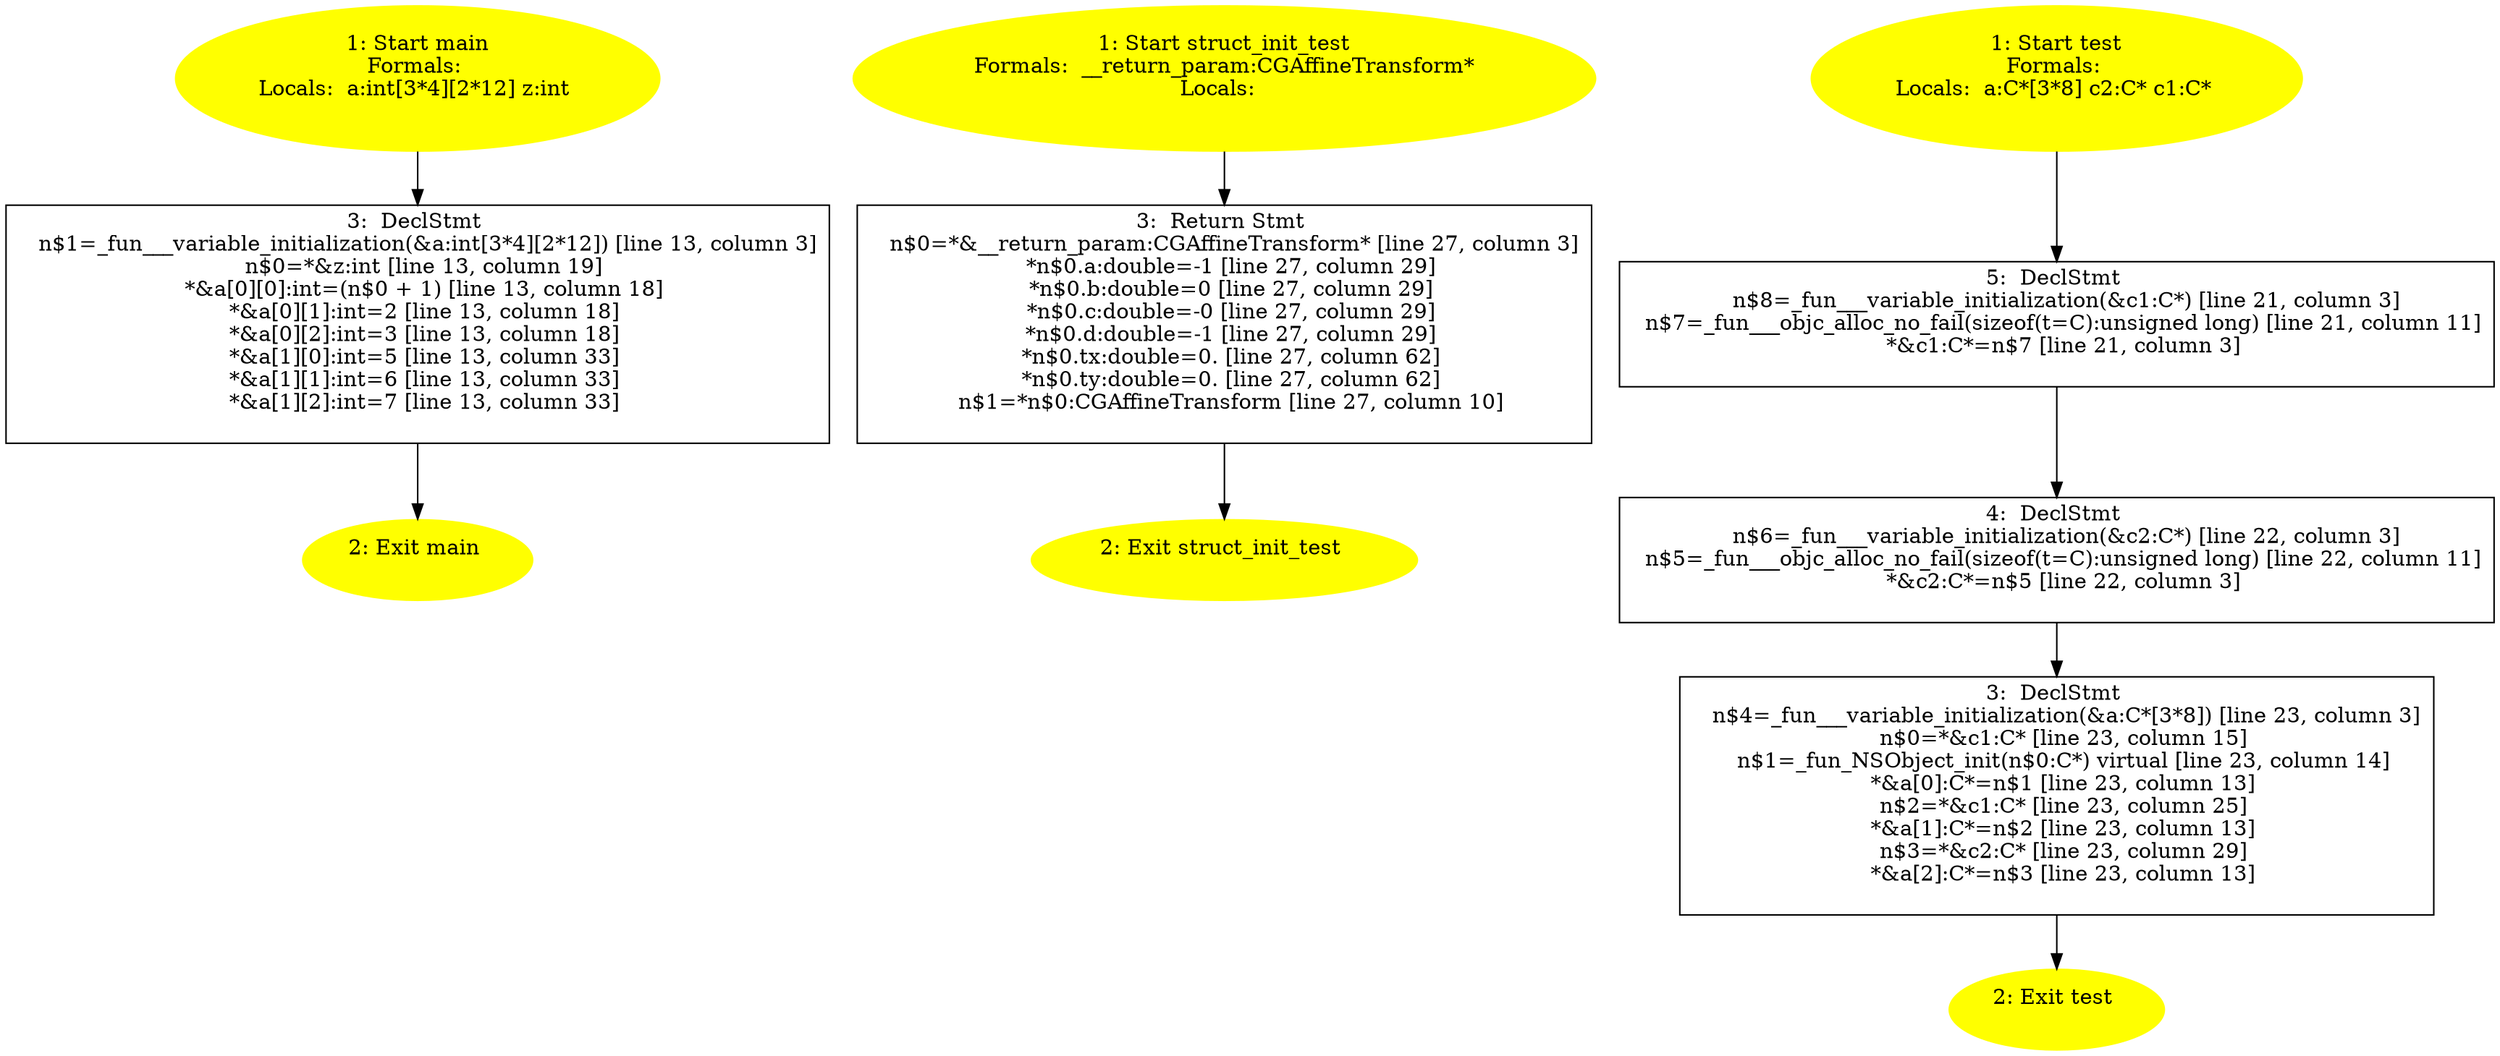 /* @generated */
digraph cfg {
"main.fad58de7366495db4650cfefac2fcd61_1" [label="1: Start main\nFormals: \nLocals:  a:int[3*4][2*12] z:int \n  " color=yellow style=filled]
	

	 "main.fad58de7366495db4650cfefac2fcd61_1" -> "main.fad58de7366495db4650cfefac2fcd61_3" ;
"main.fad58de7366495db4650cfefac2fcd61_2" [label="2: Exit main \n  " color=yellow style=filled]
	

"main.fad58de7366495db4650cfefac2fcd61_3" [label="3:  DeclStmt \n   n$1=_fun___variable_initialization(&a:int[3*4][2*12]) [line 13, column 3]\n  n$0=*&z:int [line 13, column 19]\n  *&a[0][0]:int=(n$0 + 1) [line 13, column 18]\n  *&a[0][1]:int=2 [line 13, column 18]\n  *&a[0][2]:int=3 [line 13, column 18]\n  *&a[1][0]:int=5 [line 13, column 33]\n  *&a[1][1]:int=6 [line 13, column 33]\n  *&a[1][2]:int=7 [line 13, column 33]\n " shape="box"]
	

	 "main.fad58de7366495db4650cfefac2fcd61_3" -> "main.fad58de7366495db4650cfefac2fcd61_2" ;
"struct_init_test.b3909a459f16e15611cc425c52c74b0c_1" [label="1: Start struct_init_test\nFormals:  __return_param:CGAffineTransform*\nLocals:  \n  " color=yellow style=filled]
	

	 "struct_init_test.b3909a459f16e15611cc425c52c74b0c_1" -> "struct_init_test.b3909a459f16e15611cc425c52c74b0c_3" ;
"struct_init_test.b3909a459f16e15611cc425c52c74b0c_2" [label="2: Exit struct_init_test \n  " color=yellow style=filled]
	

"struct_init_test.b3909a459f16e15611cc425c52c74b0c_3" [label="3:  Return Stmt \n   n$0=*&__return_param:CGAffineTransform* [line 27, column 3]\n  *n$0.a:double=-1 [line 27, column 29]\n  *n$0.b:double=0 [line 27, column 29]\n  *n$0.c:double=-0 [line 27, column 29]\n  *n$0.d:double=-1 [line 27, column 29]\n  *n$0.tx:double=0. [line 27, column 62]\n  *n$0.ty:double=0. [line 27, column 62]\n  n$1=*n$0:CGAffineTransform [line 27, column 10]\n " shape="box"]
	

	 "struct_init_test.b3909a459f16e15611cc425c52c74b0c_3" -> "struct_init_test.b3909a459f16e15611cc425c52c74b0c_2" ;
"test.098f6bcd4621d373cade4e832627b4f6_1" [label="1: Start test\nFormals: \nLocals:  a:C*[3*8] c2:C* c1:C* \n  " color=yellow style=filled]
	

	 "test.098f6bcd4621d373cade4e832627b4f6_1" -> "test.098f6bcd4621d373cade4e832627b4f6_5" ;
"test.098f6bcd4621d373cade4e832627b4f6_2" [label="2: Exit test \n  " color=yellow style=filled]
	

"test.098f6bcd4621d373cade4e832627b4f6_3" [label="3:  DeclStmt \n   n$4=_fun___variable_initialization(&a:C*[3*8]) [line 23, column 3]\n  n$0=*&c1:C* [line 23, column 15]\n  n$1=_fun_NSObject_init(n$0:C*) virtual [line 23, column 14]\n  *&a[0]:C*=n$1 [line 23, column 13]\n  n$2=*&c1:C* [line 23, column 25]\n  *&a[1]:C*=n$2 [line 23, column 13]\n  n$3=*&c2:C* [line 23, column 29]\n  *&a[2]:C*=n$3 [line 23, column 13]\n " shape="box"]
	

	 "test.098f6bcd4621d373cade4e832627b4f6_3" -> "test.098f6bcd4621d373cade4e832627b4f6_2" ;
"test.098f6bcd4621d373cade4e832627b4f6_4" [label="4:  DeclStmt \n   n$6=_fun___variable_initialization(&c2:C*) [line 22, column 3]\n  n$5=_fun___objc_alloc_no_fail(sizeof(t=C):unsigned long) [line 22, column 11]\n  *&c2:C*=n$5 [line 22, column 3]\n " shape="box"]
	

	 "test.098f6bcd4621d373cade4e832627b4f6_4" -> "test.098f6bcd4621d373cade4e832627b4f6_3" ;
"test.098f6bcd4621d373cade4e832627b4f6_5" [label="5:  DeclStmt \n   n$8=_fun___variable_initialization(&c1:C*) [line 21, column 3]\n  n$7=_fun___objc_alloc_no_fail(sizeof(t=C):unsigned long) [line 21, column 11]\n  *&c1:C*=n$7 [line 21, column 3]\n " shape="box"]
	

	 "test.098f6bcd4621d373cade4e832627b4f6_5" -> "test.098f6bcd4621d373cade4e832627b4f6_4" ;
}
